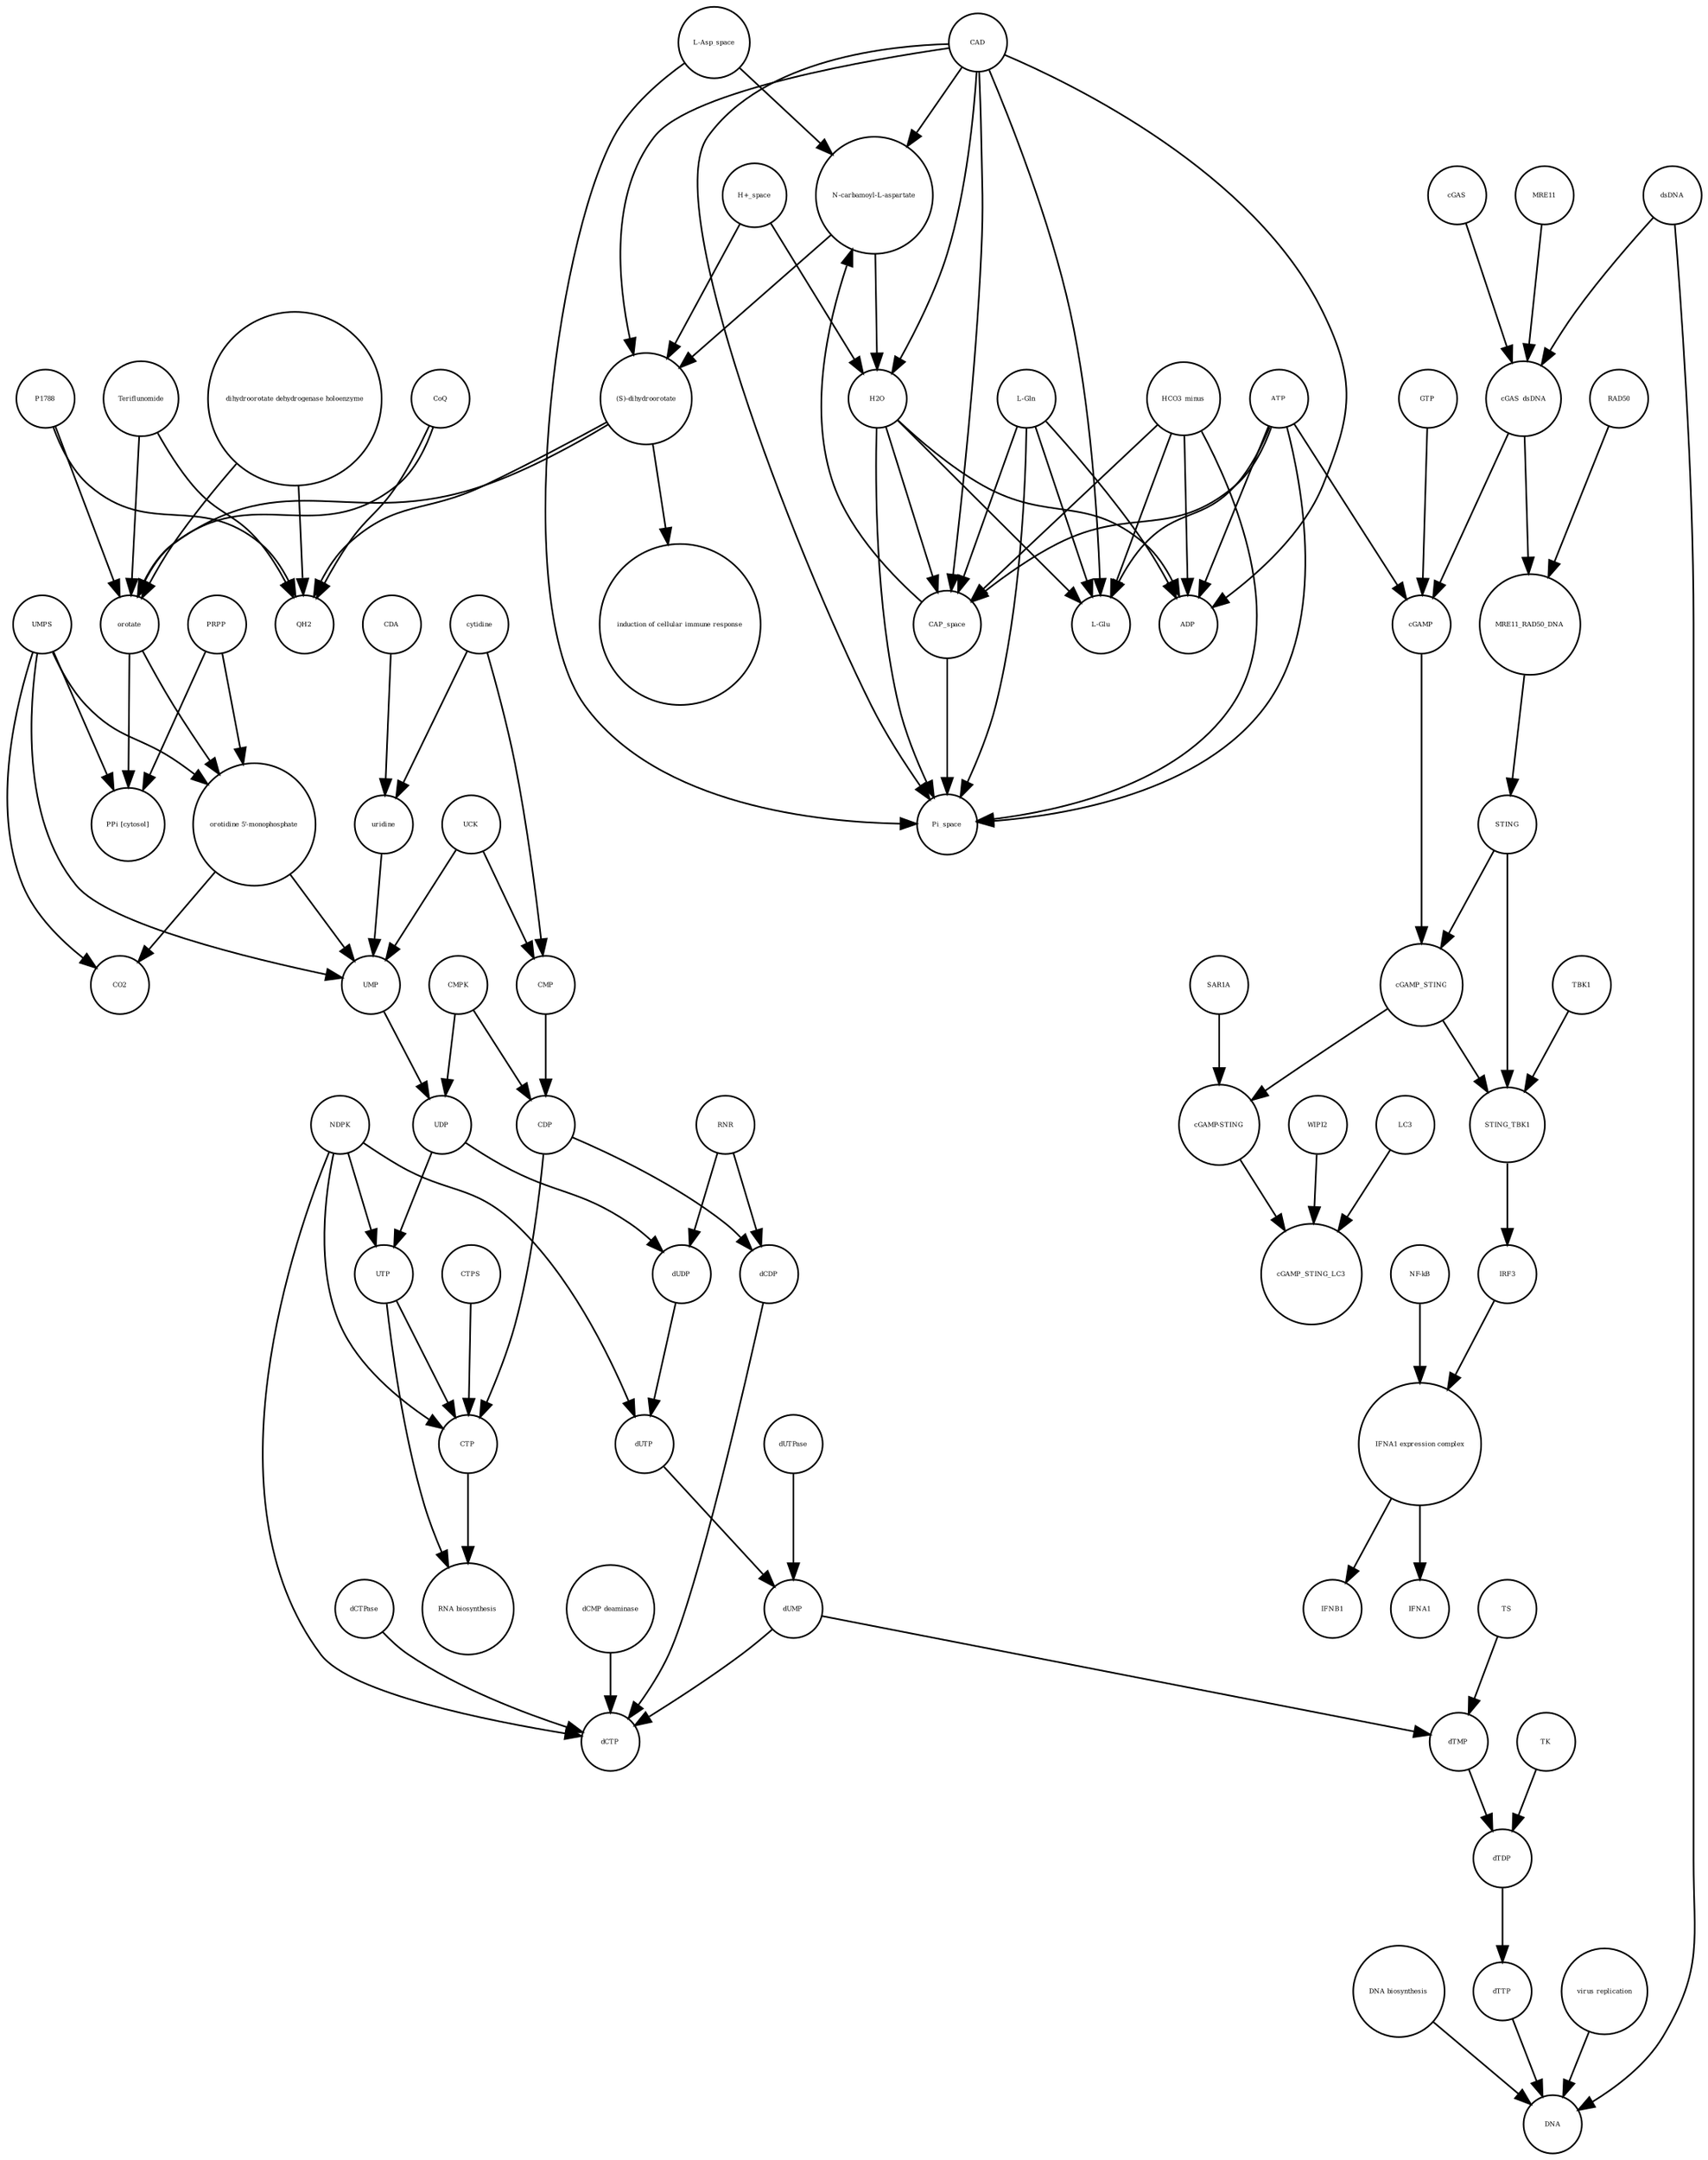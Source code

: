 strict digraph  {
UTP [annotation="", bipartite=0, cls="simple chemical", fontsize=4, label=UTP, shape=circle];
"RNA biosynthesis" [annotation="urn_miriam_obo.go_GO%3A0032774", bipartite=0, cls=phenotype, fontsize=4, label="RNA biosynthesis", shape=circle];
CTP [annotation="", bipartite=0, cls="simple chemical", fontsize=4, label=CTP, shape=circle];
"(S)-dihydroorotate" [annotation="", bipartite=0, cls="simple chemical", fontsize=4, label="(S)-dihydroorotate", shape=circle];
"induction of cellular immune response" [annotation="", bipartite=0, cls=phenotype, fontsize=4, label="induction of cellular immune response", shape=circle];
CTPS [annotation="", bipartite=0, cls=macromolecule, fontsize=4, label=CTPS, shape=circle];
dTDP [annotation="", bipartite=0, cls="simple chemical", fontsize=4, label=dTDP, shape=circle];
NDPK [annotation="", bipartite=0, cls=macromolecule, fontsize=4, label=NDPK, shape=circle];
"orotidine 5'-monophosphate" [annotation="", bipartite=0, cls="simple chemical", fontsize=4, label="orotidine 5'-monophosphate", shape=circle];
dCDP [annotation="", bipartite=0, cls="simple chemical", fontsize=4, label=dCDP, shape=circle];
cGAS [annotation="", bipartite=0, cls=macromolecule, fontsize=4, label=cGAS, shape=circle];
"L-Gln" [annotation="", bipartite=0, cls="simple chemical", fontsize=4, label="L-Gln", shape=circle];
"L-Glu" [annotation="", bipartite=0, cls="simple chemical", fontsize=4, label="L-Glu", shape=circle];
dUTP [annotation="", bipartite=0, cls="simple chemical", fontsize=4, label=dUTP, shape=circle];
"cGAMP-STING" [annotation="", bipartite=0, cls=complex, fontsize=4, label="cGAMP-STING", shape=circle];
"IFNA1 expression complex" [annotation="", bipartite=0, cls=complex, fontsize=4, label="IFNA1 expression complex", shape=circle];
cGAMP_STING_LC3 [annotation="", bipartite=0, cls=complex, fontsize=4, label=cGAMP_STING_LC3, shape=circle];
WIPI2 [annotation="", bipartite=0, cls=macromolecule, fontsize=4, label=WIPI2, shape=circle];
H2O [annotation="", bipartite=0, cls="simple chemical", fontsize=4, label=H2O, shape=circle];
cGAS_dsDNA [annotation="", bipartite=0, cls=complex, fontsize=4, label=cGAS_dsDNA, shape=circle];
UMPS [annotation="", bipartite=0, cls="macromolecule multimer", fontsize=4, label=UMPS, shape=circle];
uridine [annotation="", bipartite=0, cls="simple chemical", fontsize=4, label=uridine, shape=circle];
QH2 [annotation="", bipartite=0, cls="simple chemical", fontsize=4, label=QH2, shape=circle];
ATP [annotation="", bipartite=0, cls="simple chemical", fontsize=4, label=ATP, shape=circle];
SAR1A [annotation="", bipartite=0, cls=macromolecule, fontsize=4, label=SAR1A, shape=circle];
ADP [annotation="", bipartite=0, cls="simple chemical", fontsize=4, label=ADP, shape=circle];
CMP [annotation="", bipartite=0, cls="simple chemical", fontsize=4, label=CMP, shape=circle];
dCTP [annotation="", bipartite=0, cls="simple chemical", fontsize=4, label=dCTP, shape=circle];
"NF-kB" [annotation="", bipartite=0, cls=complex, fontsize=4, label="NF-kB", shape=circle];
"dihydroorotate dehydrogenase holoenzyme" [annotation="", bipartite=0, cls="simple chemical", fontsize=4, label="dihydroorotate dehydrogenase holoenzyme", shape=circle];
STING_TBK1 [annotation="", bipartite=0, cls=complex, fontsize=4, label=STING_TBK1, shape=circle];
UCK [annotation="", bipartite=0, cls=macromolecule, fontsize=4, label=UCK, shape=circle];
CMPK [annotation="", bipartite=0, cls=macromolecule, fontsize=4, label=CMPK, shape=circle];
dCTPase [annotation="", bipartite=0, cls=macromolecule, fontsize=4, label=dCTPase, shape=circle];
CAP_space [annotation="", bipartite=0, cls="simple chemical", fontsize=4, label=CAP_space, shape=circle];
UDP [annotation="", bipartite=0, cls="simple chemical", fontsize=4, label=UDP, shape=circle];
CDA [annotation="", bipartite=0, cls=macromolecule, fontsize=4, label=CDA, shape=circle];
RNR [annotation="", bipartite=0, cls=macromolecule, fontsize=4, label=RNR, shape=circle];
HCO3_minus [annotation="", bipartite=0, cls="simple chemical", fontsize=4, label=HCO3_minus, shape=circle];
MRE11 [annotation="", bipartite=0, cls="macromolecule multimer", fontsize=4, label=MRE11, shape=circle];
MRE11_RAD50_DNA [annotation="", bipartite=0, cls=complex, fontsize=4, label=MRE11_RAD50_DNA, shape=circle];
DNA [annotation="", bipartite=0, cls="nucleic acid feature", fontsize=4, label=DNA, shape=circle];
TS [annotation="", bipartite=0, cls=macromolecule, fontsize=4, label=TS, shape=circle];
TBK1 [annotation="", bipartite=0, cls=macromolecule, fontsize=4, label=TBK1, shape=circle];
Pi_space [annotation="", bipartite=0, cls="simple chemical", fontsize=4, label=Pi_space, shape=circle];
dUMP [annotation="", bipartite=0, cls="simple chemical", fontsize=4, label=dUMP, shape=circle];
"DNA biosynthesis" [annotation="urn_miriam_obo.go_GO%3A0071897", bipartite=0, cls=phenotype, fontsize=4, label="DNA biosynthesis", shape=circle];
"PPi [cytosol]" [annotation="", bipartite=0, cls="simple chemical", fontsize=4, label="PPi [cytosol]", shape=circle];
"dCMP deaminase" [annotation="", bipartite=0, cls=macromolecule, fontsize=4, label="dCMP deaminase", shape=circle];
cGAMP [annotation="", bipartite=0, cls="simple chemical", fontsize=4, label=cGAMP, shape=circle];
IRF3 [annotation="", bipartite=0, cls="macromolecule multimer", fontsize=4, label=IRF3, shape=circle];
"L-Asp_space" [annotation="", bipartite=0, cls="simple chemical", fontsize=4, label="L-Asp_space", shape=circle];
GTP [annotation="", bipartite=0, cls="simple chemical", fontsize=4, label=GTP, shape=circle];
dTTP [annotation="", bipartite=0, cls="simple chemical", fontsize=4, label=dTTP, shape=circle];
"N-carbamoyl-L-aspartate" [annotation="", bipartite=0, cls="simple chemical", fontsize=4, label="N-carbamoyl-L-aspartate", shape=circle];
CAD [annotation="", bipartite=0, cls=macromolecule, fontsize=4, label=CAD, shape=circle];
dUTPase [annotation="", bipartite=0, cls=macromolecule, fontsize=4, label=dUTPase, shape=circle];
PRPP [annotation="", bipartite=0, cls="simple chemical", fontsize=4, label=PRPP, shape=circle];
CoQ [annotation="", bipartite=0, cls="simple chemical", fontsize=4, label=CoQ, shape=circle];
dUDP [annotation="", bipartite=0, cls="simple chemical", fontsize=4, label=dUDP, shape=circle];
UMP [annotation="", bipartite=0, cls="simple chemical", fontsize=4, label=UMP, shape=circle];
LC3 [annotation="", bipartite=0, cls=macromolecule, fontsize=4, label=LC3, shape=circle];
dTMP [annotation="", bipartite=0, cls="simple chemical", fontsize=4, label=dTMP, shape=circle];
P1788 [annotation="", bipartite=0, cls="simple chemical", fontsize=4, label=P1788, shape=circle];
CDP [annotation="", bipartite=0, cls="simple chemical", fontsize=4, label=CDP, shape=circle];
"virus replication" [annotation="", bipartite=0, cls=phenotype, fontsize=4, label="virus replication", shape=circle];
cytidine [annotation="", bipartite=0, cls="simple chemical", fontsize=4, label=cytidine, shape=circle];
STING [annotation="", bipartite=0, cls="macromolecule multimer", fontsize=4, label=STING, shape=circle];
dsDNA [annotation="", bipartite=0, cls="simple chemical", fontsize=4, label=dsDNA, shape=circle];
Teriflunomide [annotation="", bipartite=0, cls="simple chemical", fontsize=4, label=Teriflunomide, shape=circle];
TK [annotation="", bipartite=0, cls=macromolecule, fontsize=4, label=TK, shape=circle];
RAD50 [annotation="", bipartite=0, cls="macromolecule multimer", fontsize=4, label=RAD50, shape=circle];
IFNB1 [annotation="", bipartite=0, cls="nucleic acid feature", fontsize=4, label=IFNB1, shape=circle];
"H+_space" [annotation="", bipartite=0, cls="simple chemical", fontsize=4, label="H+_space", shape=circle];
cGAMP_STING [annotation="", bipartite=0, cls=complex, fontsize=4, label=cGAMP_STING, shape=circle];
IFNA1 [annotation="", bipartite=0, cls="nucleic acid feature", fontsize=4, label=IFNA1, shape=circle];
CO2 [annotation="", bipartite=0, cls="simple chemical", fontsize=4, label=CO2, shape=circle];
orotate [annotation="", bipartite=0, cls="simple chemical", fontsize=4, label=orotate, shape=circle];
UTP -> "RNA biosynthesis"  [annotation="", interaction_type="necessary stimulation"];
UTP -> CTP  [annotation="", interaction_type=production];
CTP -> "RNA biosynthesis"  [annotation="", interaction_type="necessary stimulation"];
"(S)-dihydroorotate" -> "induction of cellular immune response"  [annotation="", interaction_type="necessary stimulation"];
"(S)-dihydroorotate" -> QH2  [annotation="", interaction_type=production];
"(S)-dihydroorotate" -> orotate  [annotation="", interaction_type=production];
CTPS -> CTP  [annotation="", interaction_type=catalysis];
dTDP -> dTTP  [annotation="", interaction_type=production];
NDPK -> dUTP  [annotation="", interaction_type=catalysis];
NDPK -> CTP  [annotation="", interaction_type=catalysis];
NDPK -> UTP  [annotation="", interaction_type=catalysis];
NDPK -> dCTP  [annotation="", interaction_type=catalysis];
"orotidine 5'-monophosphate" -> UMP  [annotation="", interaction_type=production];
"orotidine 5'-monophosphate" -> CO2  [annotation="", interaction_type=production];
dCDP -> dCTP  [annotation="", interaction_type=production];
cGAS -> cGAS_dsDNA  [annotation="", interaction_type=production];
"L-Gln" -> Pi_space  [annotation="", interaction_type=production];
"L-Gln" -> CAP_space  [annotation="", interaction_type=production];
"L-Gln" -> "L-Glu"  [annotation="", interaction_type=production];
"L-Gln" -> ADP  [annotation="", interaction_type=production];
dUTP -> dUMP  [annotation="", interaction_type=production];
"cGAMP-STING" -> cGAMP_STING_LC3  [annotation="", interaction_type=production];
"IFNA1 expression complex" -> IFNA1  [annotation="", interaction_type=stimulation];
"IFNA1 expression complex" -> IFNB1  [annotation="", interaction_type=stimulation];
WIPI2 -> cGAMP_STING_LC3  [annotation="", interaction_type=catalysis];
H2O -> Pi_space  [annotation="", interaction_type=production];
H2O -> CAP_space  [annotation="", interaction_type=production];
H2O -> "L-Glu"  [annotation="", interaction_type=production];
H2O -> ADP  [annotation="", interaction_type=production];
cGAS_dsDNA -> MRE11_RAD50_DNA  [annotation="", interaction_type=production];
cGAS_dsDNA -> cGAMP  [annotation="", interaction_type=catalysis];
UMPS -> "orotidine 5'-monophosphate"  [annotation=urn_miriam_reactome_REACT_1698, interaction_type=catalysis];
UMPS -> "PPi [cytosol]"  [annotation=urn_miriam_reactome_REACT_1698, interaction_type=catalysis];
UMPS -> UMP  [annotation=urn_miriam_reactome_REACT_1698, interaction_type=catalysis];
UMPS -> CO2  [annotation=urn_miriam_reactome_REACT_1698, interaction_type=catalysis];
uridine -> UMP  [annotation="", interaction_type=production];
ATP -> cGAMP  [annotation="", interaction_type=production];
ATP -> Pi_space  [annotation="", interaction_type=production];
ATP -> CAP_space  [annotation="", interaction_type=production];
ATP -> "L-Glu"  [annotation="", interaction_type=production];
ATP -> ADP  [annotation="", interaction_type=production];
SAR1A -> "cGAMP-STING"  [annotation="", interaction_type=catalysis];
CMP -> CDP  [annotation="", interaction_type=production];
"NF-kB" -> "IFNA1 expression complex"  [annotation="", interaction_type=production];
"dihydroorotate dehydrogenase holoenzyme" -> QH2  [annotation=urn_miriam_reactome_REACT_1698, interaction_type=catalysis];
"dihydroorotate dehydrogenase holoenzyme" -> orotate  [annotation=urn_miriam_reactome_REACT_1698, interaction_type=catalysis];
STING_TBK1 -> IRF3  [annotation="", interaction_type=catalysis];
UCK -> UMP  [annotation="", interaction_type=catalysis];
UCK -> CMP  [annotation="", interaction_type=catalysis];
CMPK -> UDP  [annotation="", interaction_type=catalysis];
CMPK -> CDP  [annotation="", interaction_type=catalysis];
dCTPase -> dCTP  [annotation="", interaction_type=catalysis];
CAP_space -> Pi_space  [annotation="", interaction_type=production];
CAP_space -> "N-carbamoyl-L-aspartate"  [annotation="", interaction_type=production];
UDP -> dUDP  [annotation="", interaction_type=production];
UDP -> UTP  [annotation="", interaction_type=production];
CDA -> uridine  [annotation="", interaction_type=catalysis];
RNR -> dCDP  [annotation="", interaction_type=catalysis];
RNR -> dUDP  [annotation="", interaction_type=catalysis];
HCO3_minus -> Pi_space  [annotation="", interaction_type=production];
HCO3_minus -> CAP_space  [annotation="", interaction_type=production];
HCO3_minus -> "L-Glu"  [annotation="", interaction_type=production];
HCO3_minus -> ADP  [annotation="", interaction_type=production];
MRE11 -> cGAS_dsDNA  [annotation="", interaction_type=production];
MRE11_RAD50_DNA -> STING  [annotation="", interaction_type=catalysis];
TS -> dTMP  [annotation="", interaction_type=catalysis];
TBK1 -> STING_TBK1  [annotation="", interaction_type=production];
dUMP -> dCTP  [annotation="", interaction_type=production];
dUMP -> dTMP  [annotation="", interaction_type=production];
"DNA biosynthesis" -> DNA  [annotation="", interaction_type=catalysis];
"dCMP deaminase" -> dCTP  [annotation="", interaction_type=catalysis];
cGAMP -> cGAMP_STING  [annotation="", interaction_type=production];
IRF3 -> "IFNA1 expression complex"  [annotation="", interaction_type=production];
"L-Asp_space" -> Pi_space  [annotation="", interaction_type=production];
"L-Asp_space" -> "N-carbamoyl-L-aspartate"  [annotation="", interaction_type=production];
GTP -> cGAMP  [annotation="", interaction_type=production];
dTTP -> DNA  [annotation="", interaction_type=production];
"N-carbamoyl-L-aspartate" -> "(S)-dihydroorotate"  [annotation="", interaction_type=production];
"N-carbamoyl-L-aspartate" -> H2O  [annotation="", interaction_type=production];
CAD -> Pi_space  [annotation=urn_miriam_reactome_REACT_1698, interaction_type=catalysis];
CAD -> "N-carbamoyl-L-aspartate"  [annotation=urn_miriam_reactome_REACT_1698, interaction_type=catalysis];
CAD -> "(S)-dihydroorotate"  [annotation=urn_miriam_reactome_REACT_1698, interaction_type=catalysis];
CAD -> H2O  [annotation=urn_miriam_reactome_REACT_1698, interaction_type=catalysis];
CAD -> CAP_space  [annotation=urn_miriam_reactome_REACT_1698, interaction_type=catalysis];
CAD -> "L-Glu"  [annotation=urn_miriam_reactome_REACT_1698, interaction_type=catalysis];
CAD -> ADP  [annotation=urn_miriam_reactome_REACT_1698, interaction_type=catalysis];
dUTPase -> dUMP  [annotation="", interaction_type=catalysis];
PRPP -> "orotidine 5'-monophosphate"  [annotation="", interaction_type=production];
PRPP -> "PPi [cytosol]"  [annotation="", interaction_type=production];
CoQ -> QH2  [annotation="", interaction_type=production];
CoQ -> orotate  [annotation="", interaction_type=production];
dUDP -> dUTP  [annotation="", interaction_type=production];
UMP -> UDP  [annotation="", interaction_type=production];
LC3 -> cGAMP_STING_LC3  [annotation="", interaction_type=production];
dTMP -> dTDP  [annotation="", interaction_type=production];
P1788 -> QH2  [annotation=urn_miriam_reactome_REACT_1698, interaction_type=inhibition];
P1788 -> orotate  [annotation=urn_miriam_reactome_REACT_1698, interaction_type=inhibition];
CDP -> dCDP  [annotation="", interaction_type=production];
CDP -> CTP  [annotation="", interaction_type=production];
"virus replication" -> DNA  [annotation="", interaction_type=inhibition];
cytidine -> uridine  [annotation="", interaction_type=production];
cytidine -> CMP  [annotation="", interaction_type=production];
STING -> STING_TBK1  [annotation="", interaction_type=production];
STING -> cGAMP_STING  [annotation="", interaction_type=production];
dsDNA -> DNA  [annotation="", interaction_type=production];
dsDNA -> cGAS_dsDNA  [annotation="", interaction_type=production];
Teriflunomide -> QH2  [annotation=urn_miriam_reactome_REACT_1698, interaction_type=inhibition];
Teriflunomide -> orotate  [annotation=urn_miriam_reactome_REACT_1698, interaction_type=inhibition];
TK -> dTDP  [annotation="", interaction_type=catalysis];
RAD50 -> MRE11_RAD50_DNA  [annotation="", interaction_type=production];
"H+_space" -> "(S)-dihydroorotate"  [annotation="", interaction_type=production];
"H+_space" -> H2O  [annotation="", interaction_type=production];
cGAMP_STING -> STING_TBK1  [annotation="", interaction_type=production];
cGAMP_STING -> "cGAMP-STING"  [annotation="", interaction_type=production];
orotate -> "orotidine 5'-monophosphate"  [annotation="", interaction_type=production];
orotate -> "PPi [cytosol]"  [annotation="", interaction_type=production];
}
